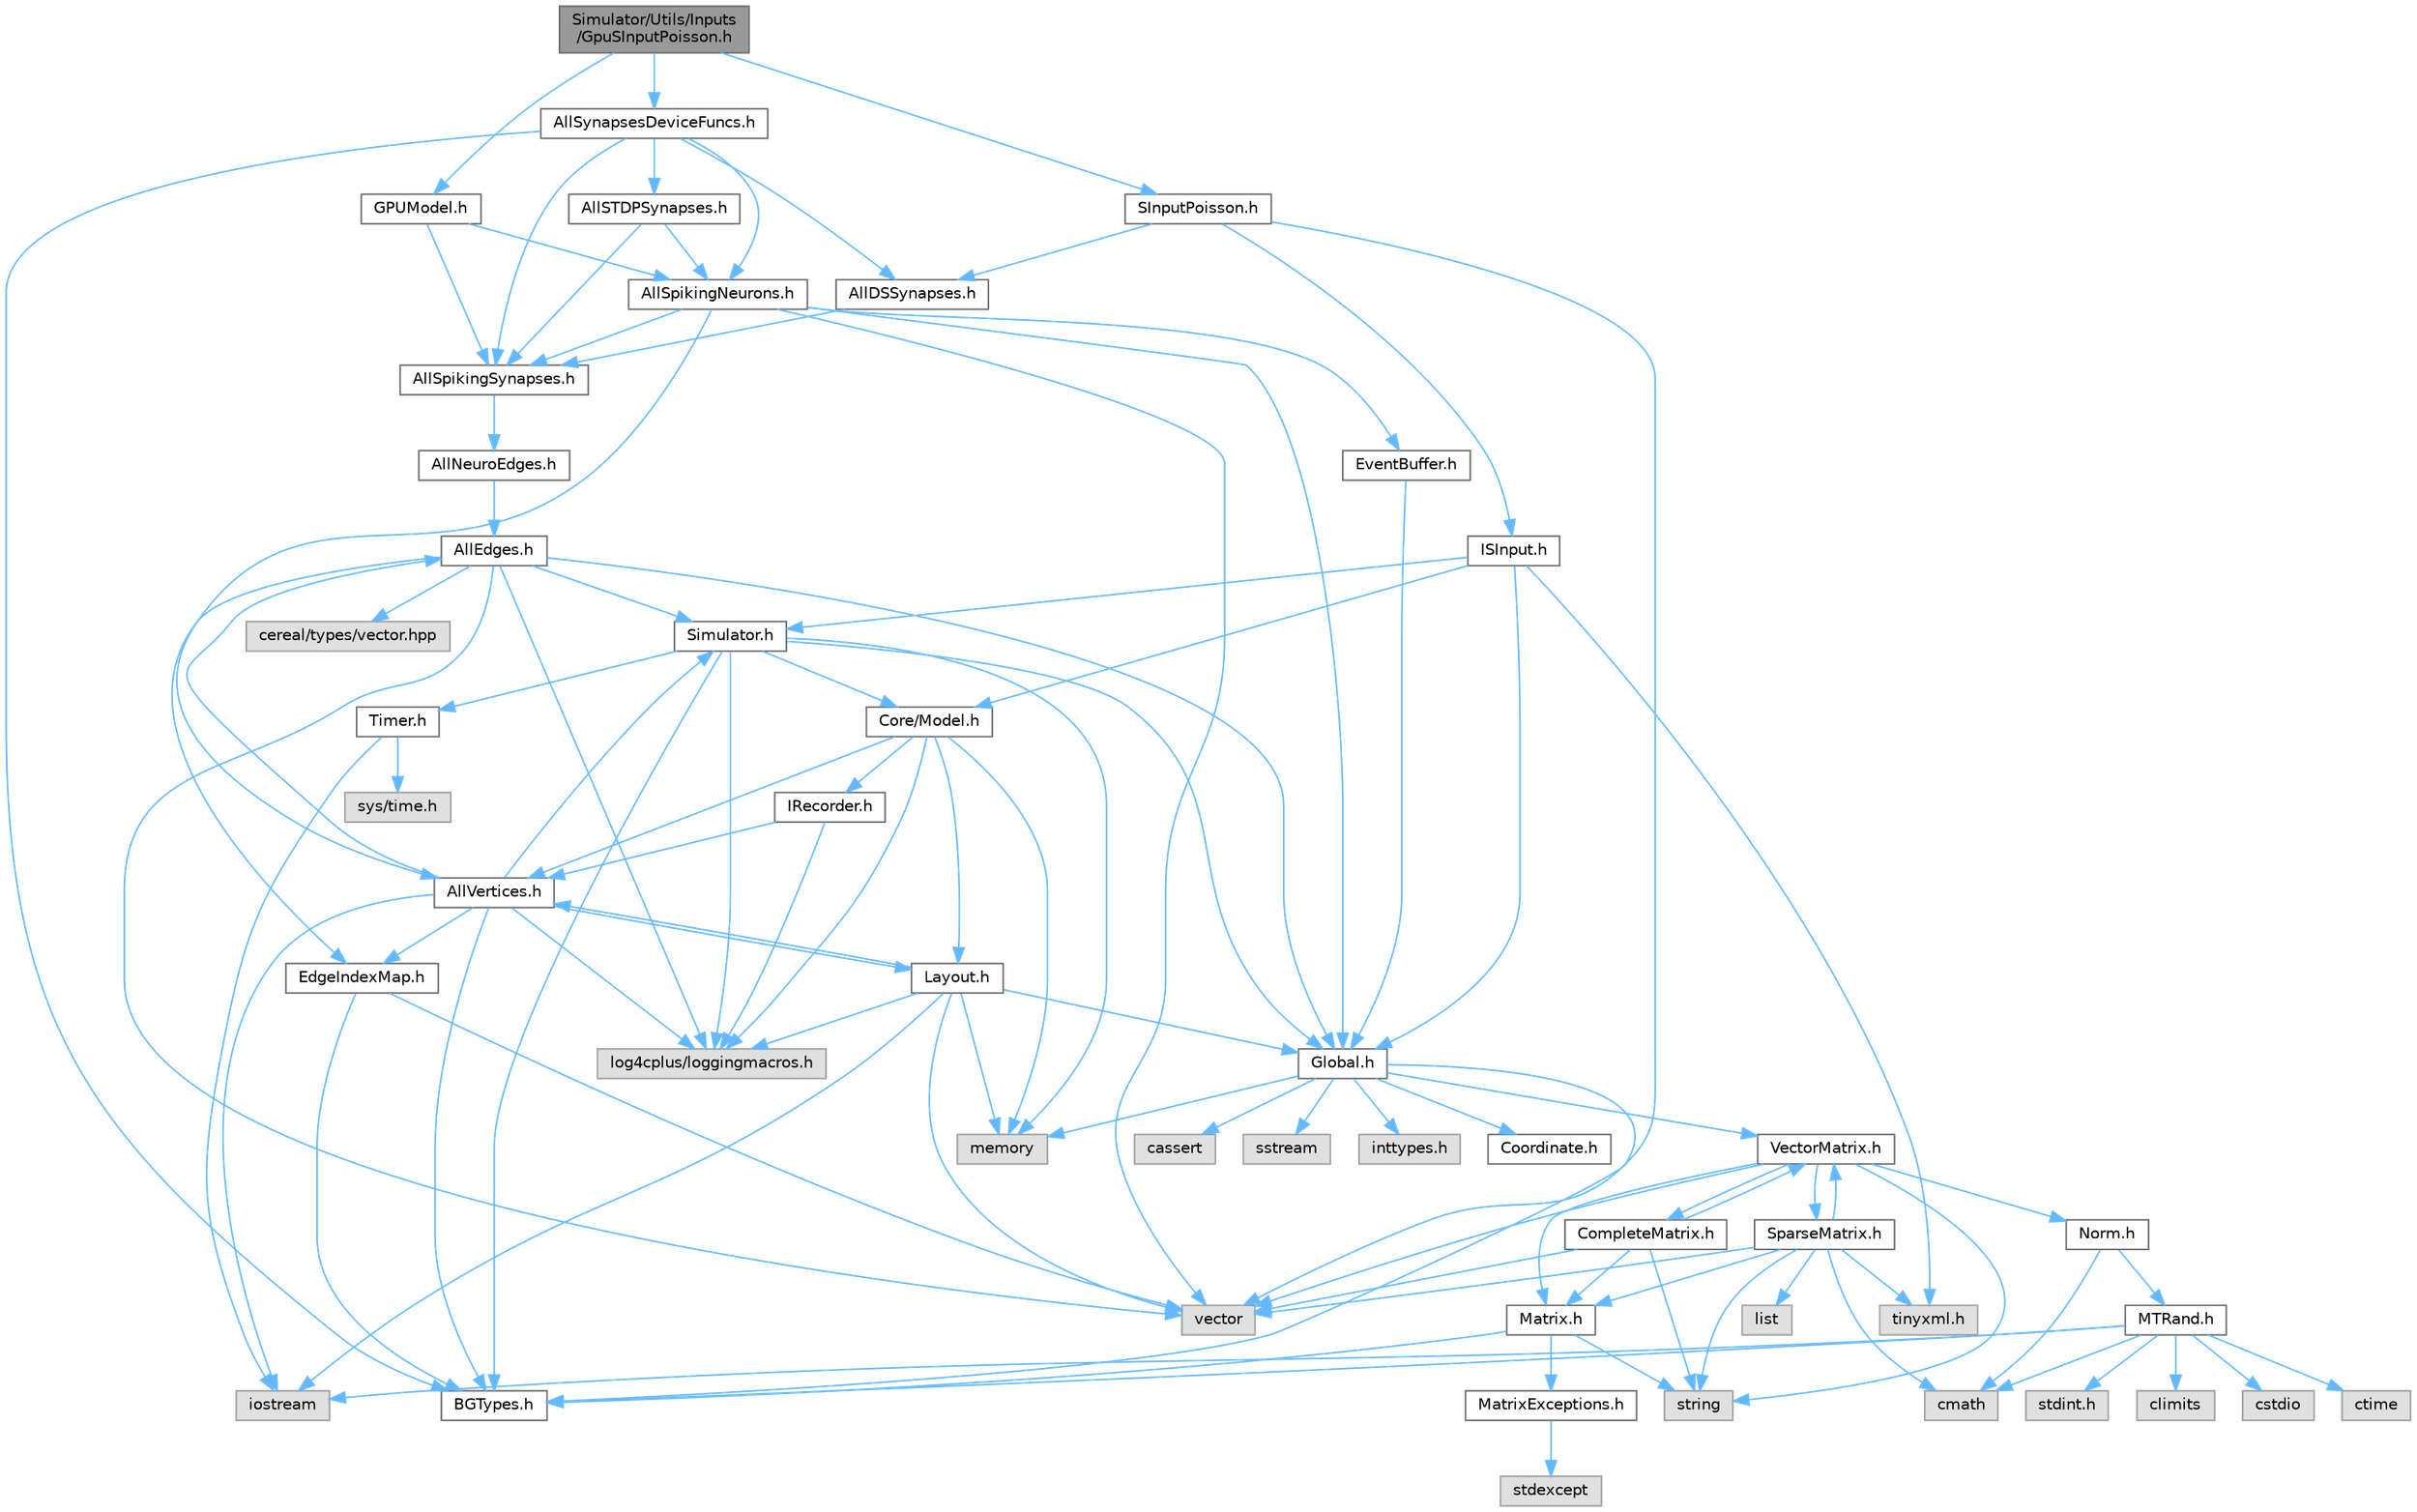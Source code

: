 digraph "Simulator/Utils/Inputs/GpuSInputPoisson.h"
{
 // LATEX_PDF_SIZE
  bgcolor="transparent";
  edge [fontname=Helvetica,fontsize=10,labelfontname=Helvetica,labelfontsize=10];
  node [fontname=Helvetica,fontsize=10,shape=box,height=0.2,width=0.4];
  Node1 [id="Node000001",label="Simulator/Utils/Inputs\l/GpuSInputPoisson.h",height=0.2,width=0.4,color="gray40", fillcolor="grey60", style="filled", fontcolor="black",tooltip="A class that performs stimulus input (implementation Poisson on GPU)."];
  Node1 -> Node2 [id="edge1_Node000001_Node000002",color="steelblue1",style="solid",tooltip=" "];
  Node2 [id="Node000002",label="AllSynapsesDeviceFuncs.h",height=0.2,width=0.4,color="grey40", fillcolor="white", style="filled",URL="$_all_synapses_device_funcs_8h.html",tooltip="Device functions for synapse data."];
  Node2 -> Node3 [id="edge2_Node000002_Node000003",color="steelblue1",style="solid",tooltip=" "];
  Node3 [id="Node000003",label="AllDSSynapses.h",height=0.2,width=0.4,color="grey40", fillcolor="white", style="filled",URL="$_all_d_s_synapses_8h.html",tooltip="A container of all DS synapse data."];
  Node3 -> Node4 [id="edge3_Node000003_Node000004",color="steelblue1",style="solid",tooltip=" "];
  Node4 [id="Node000004",label="AllSpikingSynapses.h",height=0.2,width=0.4,color="grey40", fillcolor="white", style="filled",URL="$_all_spiking_synapses_8h.html",tooltip="A container of all spiking synapse data."];
  Node4 -> Node5 [id="edge4_Node000004_Node000005",color="steelblue1",style="solid",tooltip=" "];
  Node5 [id="Node000005",label="AllNeuroEdges.h",height=0.2,width=0.4,color="grey40", fillcolor="white", style="filled",URL="$_all_neuro_edges_8h.html",tooltip="A container of all edge data."];
  Node5 -> Node6 [id="edge5_Node000005_Node000006",color="steelblue1",style="solid",tooltip=" "];
  Node6 [id="Node000006",label="AllEdges.h",height=0.2,width=0.4,color="grey40", fillcolor="white", style="filled",URL="$_all_edges_8h.html",tooltip="An interface and top level implementation for edge classes."];
  Node6 -> Node7 [id="edge6_Node000006_Node000007",color="steelblue1",style="solid",tooltip=" "];
  Node7 [id="Node000007",label="EdgeIndexMap.h",height=0.2,width=0.4,color="grey40", fillcolor="white", style="filled",URL="$_edge_index_map_8h.html",tooltip="A structure maintains outgoing and edges list (forward map)."];
  Node7 -> Node8 [id="edge7_Node000007_Node000008",color="steelblue1",style="solid",tooltip=" "];
  Node8 [id="Node000008",label="BGTypes.h",height=0.2,width=0.4,color="grey40", fillcolor="white", style="filled",URL="$_b_g_types_8h.html",tooltip="Used to define uniform data type sizes based for all operating systems. Also used to test the speed o..."];
  Node7 -> Node9 [id="edge8_Node000007_Node000009",color="steelblue1",style="solid",tooltip=" "];
  Node9 [id="Node000009",label="vector",height=0.2,width=0.4,color="grey60", fillcolor="#E0E0E0", style="filled",tooltip=" "];
  Node6 -> Node10 [id="edge9_Node000006_Node000010",color="steelblue1",style="solid",tooltip=" "];
  Node10 [id="Node000010",label="Global.h",height=0.2,width=0.4,color="grey40", fillcolor="white", style="filled",URL="$_global_8h.html",tooltip="Globally available functions/variables and default parameter values."];
  Node10 -> Node11 [id="edge10_Node000010_Node000011",color="steelblue1",style="solid",tooltip=" "];
  Node11 [id="Node000011",label="cassert",height=0.2,width=0.4,color="grey60", fillcolor="#E0E0E0", style="filled",tooltip=" "];
  Node10 -> Node12 [id="edge11_Node000010_Node000012",color="steelblue1",style="solid",tooltip=" "];
  Node12 [id="Node000012",label="memory",height=0.2,width=0.4,color="grey60", fillcolor="#E0E0E0", style="filled",tooltip=" "];
  Node10 -> Node13 [id="edge12_Node000010_Node000013",color="steelblue1",style="solid",tooltip=" "];
  Node13 [id="Node000013",label="sstream",height=0.2,width=0.4,color="grey60", fillcolor="#E0E0E0", style="filled",tooltip=" "];
  Node10 -> Node14 [id="edge13_Node000010_Node000014",color="steelblue1",style="solid",tooltip=" "];
  Node14 [id="Node000014",label="inttypes.h",height=0.2,width=0.4,color="grey60", fillcolor="#E0E0E0", style="filled",tooltip=" "];
  Node10 -> Node8 [id="edge14_Node000010_Node000008",color="steelblue1",style="solid",tooltip=" "];
  Node10 -> Node15 [id="edge15_Node000010_Node000015",color="steelblue1",style="solid",tooltip=" "];
  Node15 [id="Node000015",label="Coordinate.h",height=0.2,width=0.4,color="grey40", fillcolor="white", style="filled",URL="$_coordinate_8h.html",tooltip="A container for 2-dimensional coordinates."];
  Node10 -> Node16 [id="edge16_Node000010_Node000016",color="steelblue1",style="solid",tooltip=" "];
  Node16 [id="Node000016",label="VectorMatrix.h",height=0.2,width=0.4,color="grey40", fillcolor="white", style="filled",URL="$_vector_matrix_8h.html",tooltip="An efficient implementation of a dynamically-allocated 1D array."];
  Node16 -> Node17 [id="edge17_Node000016_Node000017",color="steelblue1",style="solid",tooltip=" "];
  Node17 [id="Node000017",label="CompleteMatrix.h",height=0.2,width=0.4,color="grey40", fillcolor="white", style="filled",URL="$_complete_matrix_8h.html",tooltip="An efficient implementation of a dynamically-allocated 2D array."];
  Node17 -> Node18 [id="edge18_Node000017_Node000018",color="steelblue1",style="solid",tooltip=" "];
  Node18 [id="Node000018",label="Matrix.h",height=0.2,width=0.4,color="grey40", fillcolor="white", style="filled",URL="$_matrix_8h.html",tooltip="Abstract base class for Matrices."];
  Node18 -> Node8 [id="edge19_Node000018_Node000008",color="steelblue1",style="solid",tooltip=" "];
  Node18 -> Node19 [id="edge20_Node000018_Node000019",color="steelblue1",style="solid",tooltip=" "];
  Node19 [id="Node000019",label="MatrixExceptions.h",height=0.2,width=0.4,color="grey40", fillcolor="white", style="filled",URL="$_matrix_exceptions_8h.html",tooltip="Exception class hierarchy for Matrix classes."];
  Node19 -> Node20 [id="edge21_Node000019_Node000020",color="steelblue1",style="solid",tooltip=" "];
  Node20 [id="Node000020",label="stdexcept",height=0.2,width=0.4,color="grey60", fillcolor="#E0E0E0", style="filled",tooltip=" "];
  Node18 -> Node21 [id="edge22_Node000018_Node000021",color="steelblue1",style="solid",tooltip=" "];
  Node21 [id="Node000021",label="string",height=0.2,width=0.4,color="grey60", fillcolor="#E0E0E0", style="filled",tooltip=" "];
  Node17 -> Node16 [id="edge23_Node000017_Node000016",color="steelblue1",style="solid",tooltip=" "];
  Node17 -> Node21 [id="edge24_Node000017_Node000021",color="steelblue1",style="solid",tooltip=" "];
  Node17 -> Node9 [id="edge25_Node000017_Node000009",color="steelblue1",style="solid",tooltip=" "];
  Node16 -> Node18 [id="edge26_Node000016_Node000018",color="steelblue1",style="solid",tooltip=" "];
  Node16 -> Node22 [id="edge27_Node000016_Node000022",color="steelblue1",style="solid",tooltip=" "];
  Node22 [id="Node000022",label="Norm.h",height=0.2,width=0.4,color="grey40", fillcolor="white", style="filled",URL="$_norm_8h.html",tooltip="Normally distributed random numbers."];
  Node22 -> Node23 [id="edge28_Node000022_Node000023",color="steelblue1",style="solid",tooltip=" "];
  Node23 [id="Node000023",label="MTRand.h",height=0.2,width=0.4,color="grey40", fillcolor="white", style="filled",URL="$_m_t_rand_8h.html",tooltip="Mersenne Twister logic from Nvidia."];
  Node23 -> Node8 [id="edge29_Node000023_Node000008",color="steelblue1",style="solid",tooltip=" "];
  Node23 -> Node24 [id="edge30_Node000023_Node000024",color="steelblue1",style="solid",tooltip=" "];
  Node24 [id="Node000024",label="climits",height=0.2,width=0.4,color="grey60", fillcolor="#E0E0E0", style="filled",tooltip=" "];
  Node23 -> Node25 [id="edge31_Node000023_Node000025",color="steelblue1",style="solid",tooltip=" "];
  Node25 [id="Node000025",label="cmath",height=0.2,width=0.4,color="grey60", fillcolor="#E0E0E0", style="filled",tooltip=" "];
  Node23 -> Node26 [id="edge32_Node000023_Node000026",color="steelblue1",style="solid",tooltip=" "];
  Node26 [id="Node000026",label="cstdio",height=0.2,width=0.4,color="grey60", fillcolor="#E0E0E0", style="filled",tooltip=" "];
  Node23 -> Node27 [id="edge33_Node000023_Node000027",color="steelblue1",style="solid",tooltip=" "];
  Node27 [id="Node000027",label="ctime",height=0.2,width=0.4,color="grey60", fillcolor="#E0E0E0", style="filled",tooltip=" "];
  Node23 -> Node28 [id="edge34_Node000023_Node000028",color="steelblue1",style="solid",tooltip=" "];
  Node28 [id="Node000028",label="iostream",height=0.2,width=0.4,color="grey60", fillcolor="#E0E0E0", style="filled",tooltip=" "];
  Node23 -> Node29 [id="edge35_Node000023_Node000029",color="steelblue1",style="solid",tooltip=" "];
  Node29 [id="Node000029",label="stdint.h",height=0.2,width=0.4,color="grey60", fillcolor="#E0E0E0", style="filled",tooltip=" "];
  Node22 -> Node25 [id="edge36_Node000022_Node000025",color="steelblue1",style="solid",tooltip=" "];
  Node16 -> Node30 [id="edge37_Node000016_Node000030",color="steelblue1",style="solid",tooltip=" "];
  Node30 [id="Node000030",label="SparseMatrix.h",height=0.2,width=0.4,color="grey40", fillcolor="white", style="filled",URL="$_sparse_matrix_8h.html",tooltip="An efficient implementation of a dynamically-allocated 2D sparse array."];
  Node30 -> Node18 [id="edge38_Node000030_Node000018",color="steelblue1",style="solid",tooltip=" "];
  Node30 -> Node16 [id="edge39_Node000030_Node000016",color="steelblue1",style="solid",tooltip=" "];
  Node30 -> Node31 [id="edge40_Node000030_Node000031",color="steelblue1",style="solid",tooltip=" "];
  Node31 [id="Node000031",label="tinyxml.h",height=0.2,width=0.4,color="grey60", fillcolor="#E0E0E0", style="filled",tooltip=" "];
  Node30 -> Node25 [id="edge41_Node000030_Node000025",color="steelblue1",style="solid",tooltip=" "];
  Node30 -> Node32 [id="edge42_Node000030_Node000032",color="steelblue1",style="solid",tooltip=" "];
  Node32 [id="Node000032",label="list",height=0.2,width=0.4,color="grey60", fillcolor="#E0E0E0", style="filled",tooltip=" "];
  Node30 -> Node21 [id="edge43_Node000030_Node000021",color="steelblue1",style="solid",tooltip=" "];
  Node30 -> Node9 [id="edge44_Node000030_Node000009",color="steelblue1",style="solid",tooltip=" "];
  Node16 -> Node21 [id="edge45_Node000016_Node000021",color="steelblue1",style="solid",tooltip=" "];
  Node16 -> Node9 [id="edge46_Node000016_Node000009",color="steelblue1",style="solid",tooltip=" "];
  Node6 -> Node33 [id="edge47_Node000006_Node000033",color="steelblue1",style="solid",tooltip=" "];
  Node33 [id="Node000033",label="Simulator.h",height=0.2,width=0.4,color="grey40", fillcolor="white", style="filled",URL="$_simulator_8h.html",tooltip="Platform independent base class for the Brain Grid simulator. Simulator is a singleton class (a class..."];
  Node33 -> Node8 [id="edge48_Node000033_Node000008",color="steelblue1",style="solid",tooltip=" "];
  Node33 -> Node34 [id="edge49_Node000033_Node000034",color="steelblue1",style="solid",tooltip=" "];
  Node34 [id="Node000034",label="Core/Model.h",height=0.2,width=0.4,color="grey40", fillcolor="white", style="filled",URL="$_model_8h.html",tooltip="Implementation of Model for graph-based networks."];
  Node34 -> Node35 [id="edge50_Node000034_Node000035",color="steelblue1",style="solid",tooltip=" "];
  Node35 [id="Node000035",label="AllVertices.h",height=0.2,width=0.4,color="grey40", fillcolor="white", style="filled",URL="$_all_vertices_8h.html",tooltip="A container of the base class of all vertex data."];
  Node35 -> Node6 [id="edge51_Node000035_Node000006",color="steelblue1",style="solid",tooltip=" "];
  Node35 -> Node8 [id="edge52_Node000035_Node000008",color="steelblue1",style="solid",tooltip=" "];
  Node35 -> Node7 [id="edge53_Node000035_Node000007",color="steelblue1",style="solid",tooltip=" "];
  Node35 -> Node36 [id="edge54_Node000035_Node000036",color="steelblue1",style="solid",tooltip=" "];
  Node36 [id="Node000036",label="Layout.h",height=0.2,width=0.4,color="grey40", fillcolor="white", style="filled",URL="$_layout_8h.html",tooltip="The Layout class defines the layout of neurons in neural networks."];
  Node36 -> Node35 [id="edge55_Node000036_Node000035",color="steelblue1",style="solid",tooltip=" "];
  Node36 -> Node10 [id="edge56_Node000036_Node000010",color="steelblue1",style="solid",tooltip=" "];
  Node36 -> Node28 [id="edge57_Node000036_Node000028",color="steelblue1",style="solid",tooltip=" "];
  Node36 -> Node37 [id="edge58_Node000036_Node000037",color="steelblue1",style="solid",tooltip=" "];
  Node37 [id="Node000037",label="log4cplus/loggingmacros.h",height=0.2,width=0.4,color="grey60", fillcolor="#E0E0E0", style="filled",tooltip=" "];
  Node36 -> Node12 [id="edge59_Node000036_Node000012",color="steelblue1",style="solid",tooltip=" "];
  Node36 -> Node9 [id="edge60_Node000036_Node000009",color="steelblue1",style="solid",tooltip=" "];
  Node35 -> Node33 [id="edge61_Node000035_Node000033",color="steelblue1",style="solid",tooltip=" "];
  Node35 -> Node28 [id="edge62_Node000035_Node000028",color="steelblue1",style="solid",tooltip=" "];
  Node35 -> Node37 [id="edge63_Node000035_Node000037",color="steelblue1",style="solid",tooltip=" "];
  Node34 -> Node38 [id="edge64_Node000034_Node000038",color="steelblue1",style="solid",tooltip=" "];
  Node38 [id="Node000038",label="IRecorder.h",height=0.2,width=0.4,color="grey40", fillcolor="white", style="filled",URL="$_i_recorder_8h.html",tooltip="An interface for recording spikes history."];
  Node38 -> Node35 [id="edge65_Node000038_Node000035",color="steelblue1",style="solid",tooltip=" "];
  Node38 -> Node37 [id="edge66_Node000038_Node000037",color="steelblue1",style="solid",tooltip=" "];
  Node34 -> Node36 [id="edge67_Node000034_Node000036",color="steelblue1",style="solid",tooltip=" "];
  Node34 -> Node37 [id="edge68_Node000034_Node000037",color="steelblue1",style="solid",tooltip=" "];
  Node34 -> Node12 [id="edge69_Node000034_Node000012",color="steelblue1",style="solid",tooltip=" "];
  Node33 -> Node10 [id="edge70_Node000033_Node000010",color="steelblue1",style="solid",tooltip=" "];
  Node33 -> Node37 [id="edge71_Node000033_Node000037",color="steelblue1",style="solid",tooltip=" "];
  Node33 -> Node12 [id="edge72_Node000033_Node000012",color="steelblue1",style="solid",tooltip=" "];
  Node33 -> Node39 [id="edge73_Node000033_Node000039",color="steelblue1",style="solid",tooltip=" "];
  Node39 [id="Node000039",label="Timer.h",height=0.2,width=0.4,color="grey40", fillcolor="white", style="filled",URL="$_timer_8h.html",tooltip="Timer class, from CSS432."];
  Node39 -> Node28 [id="edge74_Node000039_Node000028",color="steelblue1",style="solid",tooltip=" "];
  Node39 -> Node40 [id="edge75_Node000039_Node000040",color="steelblue1",style="solid",tooltip=" "];
  Node40 [id="Node000040",label="sys/time.h",height=0.2,width=0.4,color="grey60", fillcolor="#E0E0E0", style="filled",tooltip=" "];
  Node6 -> Node41 [id="edge76_Node000006_Node000041",color="steelblue1",style="solid",tooltip=" "];
  Node41 [id="Node000041",label="cereal/types/vector.hpp",height=0.2,width=0.4,color="grey60", fillcolor="#E0E0E0", style="filled",tooltip=" "];
  Node6 -> Node37 [id="edge77_Node000006_Node000037",color="steelblue1",style="solid",tooltip=" "];
  Node6 -> Node9 [id="edge78_Node000006_Node000009",color="steelblue1",style="solid",tooltip=" "];
  Node2 -> Node42 [id="edge79_Node000002_Node000042",color="steelblue1",style="solid",tooltip=" "];
  Node42 [id="Node000042",label="AllSTDPSynapses.h",height=0.2,width=0.4,color="grey40", fillcolor="white", style="filled",URL="$_all_s_t_d_p_synapses_8h.html",tooltip="A container of all STDP synapse data."];
  Node42 -> Node43 [id="edge80_Node000042_Node000043",color="steelblue1",style="solid",tooltip=" "];
  Node43 [id="Node000043",label="AllSpikingNeurons.h",height=0.2,width=0.4,color="grey40", fillcolor="white", style="filled",URL="$_all_spiking_neurons_8h.html",tooltip="A container of all spiking neuron data."];
  Node43 -> Node4 [id="edge81_Node000043_Node000004",color="steelblue1",style="solid",tooltip=" "];
  Node43 -> Node35 [id="edge82_Node000043_Node000035",color="steelblue1",style="solid",tooltip=" "];
  Node43 -> Node44 [id="edge83_Node000043_Node000044",color="steelblue1",style="solid",tooltip=" "];
  Node44 [id="Node000044",label="EventBuffer.h",height=0.2,width=0.4,color="grey40", fillcolor="white", style="filled",URL="$_event_buffer_8h.html",tooltip="Encapsulation of vertex event buffering."];
  Node44 -> Node10 [id="edge84_Node000044_Node000010",color="steelblue1",style="solid",tooltip=" "];
  Node43 -> Node10 [id="edge85_Node000043_Node000010",color="steelblue1",style="solid",tooltip=" "];
  Node43 -> Node9 [id="edge86_Node000043_Node000009",color="steelblue1",style="solid",tooltip=" "];
  Node42 -> Node4 [id="edge87_Node000042_Node000004",color="steelblue1",style="solid",tooltip=" "];
  Node2 -> Node43 [id="edge88_Node000002_Node000043",color="steelblue1",style="solid",tooltip=" "];
  Node2 -> Node4 [id="edge89_Node000002_Node000004",color="steelblue1",style="solid",tooltip=" "];
  Node2 -> Node8 [id="edge90_Node000002_Node000008",color="steelblue1",style="solid",tooltip=" "];
  Node1 -> Node45 [id="edge91_Node000001_Node000045",color="steelblue1",style="solid",tooltip=" "];
  Node45 [id="Node000045",label="GPUModel.h",height=0.2,width=0.4,color="grey40", fillcolor="white", style="filled",URL="$_g_p_u_model_8h.html",tooltip="Implementation of Model for the graph-based networks."];
  Node45 -> Node43 [id="edge92_Node000045_Node000043",color="steelblue1",style="solid",tooltip=" "];
  Node45 -> Node4 [id="edge93_Node000045_Node000004",color="steelblue1",style="solid",tooltip=" "];
  Node1 -> Node46 [id="edge94_Node000001_Node000046",color="steelblue1",style="solid",tooltip=" "];
  Node46 [id="Node000046",label="SInputPoisson.h",height=0.2,width=0.4,color="grey40", fillcolor="white", style="filled",URL="$_s_input_poisson_8h.html",tooltip="A class that performs stimulus input (implementation Poisson)."];
  Node46 -> Node3 [id="edge95_Node000046_Node000003",color="steelblue1",style="solid",tooltip=" "];
  Node46 -> Node47 [id="edge96_Node000046_Node000047",color="steelblue1",style="solid",tooltip=" "];
  Node47 [id="Node000047",label="ISInput.h",height=0.2,width=0.4,color="grey40", fillcolor="white", style="filled",URL="$_i_s_input_8h.html",tooltip="An interface for stimulus input classes."];
  Node47 -> Node34 [id="edge97_Node000047_Node000034",color="steelblue1",style="solid",tooltip=" "];
  Node47 -> Node10 [id="edge98_Node000047_Node000010",color="steelblue1",style="solid",tooltip=" "];
  Node47 -> Node33 [id="edge99_Node000047_Node000033",color="steelblue1",style="solid",tooltip=" "];
  Node47 -> Node31 [id="edge100_Node000047_Node000031",color="steelblue1",style="solid",tooltip=" "];
  Node46 -> Node9 [id="edge101_Node000046_Node000009",color="steelblue1",style="solid",tooltip=" "];
}
